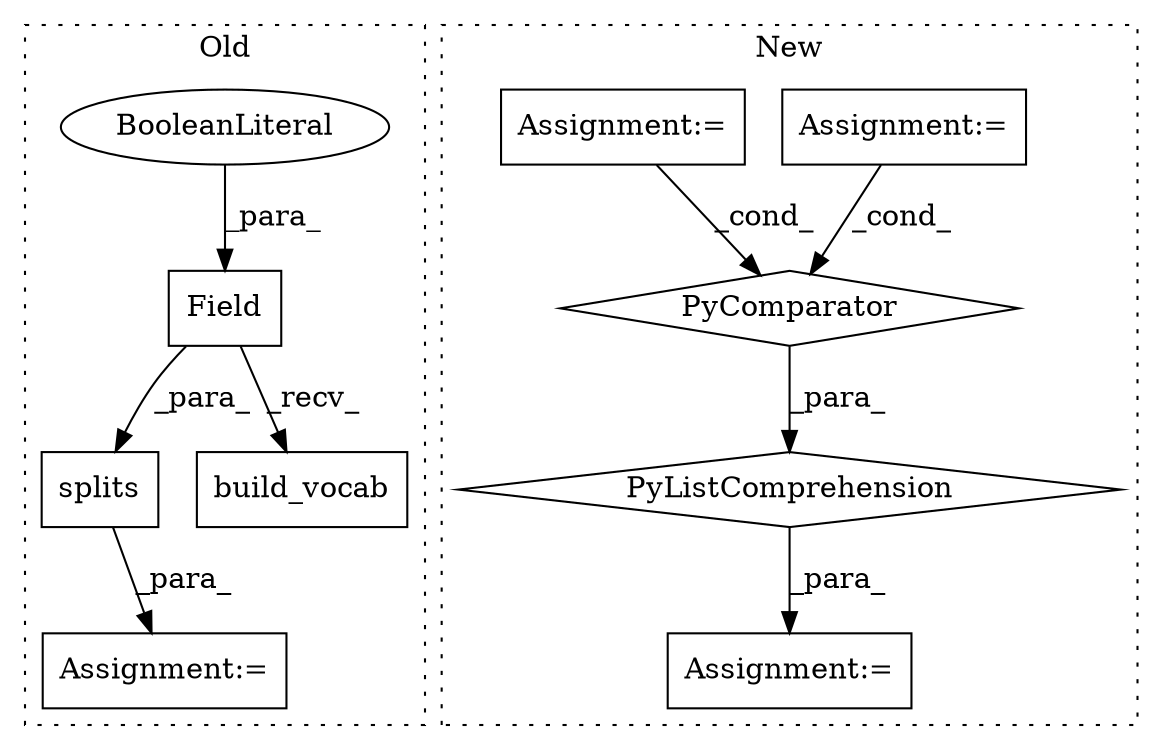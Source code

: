 digraph G {
subgraph cluster0 {
1 [label="Field" a="32" s="327,366" l="6,1" shape="box"];
4 [label="splits" a="32" s="494,555" l="12,2" shape="box"];
5 [label="BooleanLiteral" a="9" s="362" l="4" shape="ellipse"];
7 [label="build_vocab" a="32" s="567,591" l="12,1" shape="box"];
9 [label="Assignment:=" a="7" s="483" l="2" shape="box"];
label = "Old";
style="dotted";
}
subgraph cluster1 {
2 [label="PyComparator" a="113" s="1129" l="26" shape="diamond"];
3 [label="Assignment:=" a="7" s="530" l="1" shape="box"];
6 [label="PyListComprehension" a="109" s="1015" l="148" shape="diamond"];
8 [label="Assignment:=" a="7" s="682" l="6" shape="box"];
10 [label="Assignment:=" a="7" s="1003" l="12" shape="box"];
label = "New";
style="dotted";
}
1 -> 7 [label="_recv_"];
1 -> 4 [label="_para_"];
2 -> 6 [label="_para_"];
3 -> 2 [label="_cond_"];
4 -> 9 [label="_para_"];
5 -> 1 [label="_para_"];
6 -> 10 [label="_para_"];
8 -> 2 [label="_cond_"];
}